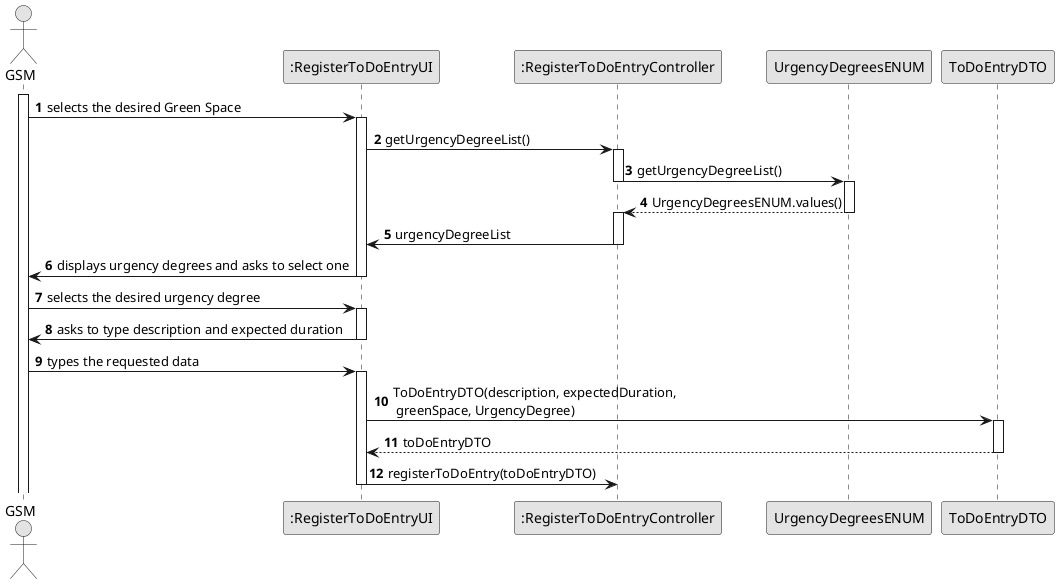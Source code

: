@startuml
skinparam monochrome true
skinparam packageStyle rectangle
skinparam shadowing false

autonumber

actor "GSM" as Employee
participant ":RegisterToDoEntryUI" as UI
participant ":RegisterToDoEntryController" as CTRL
participant "UrgencyDegreesENUM"
participant "ToDoEntryDTO"

activate Employee
Employee -> UI : selects the desired Green Space
activate UI

UI -> CTRL : getUrgencyDegreeList()
activate CTRL

CTRL -> UrgencyDegreesENUM : getUrgencyDegreeList()
deactivate CTRL
activate UrgencyDegreesENUM
UrgencyDegreesENUM --> CTRL : UrgencyDegreesENUM.values()
deactivate UrgencyDegreesENUM
activate CTRL
CTRL -> UI : urgencyDegreeList
deactivate CTRL

UI -> Employee : displays urgency degrees and asks to select one
deactivate UI

Employee -> UI : selects the desired urgency degree
activate UI
UI -> Employee: asks to type description and expected duration
deactivate UI

Employee -> UI : types the requested data
activate UI

UI -> "ToDoEntryDTO" : ToDoEntryDTO(description, expectedDuration,\n greenSpace, UrgencyDegree)
activate "ToDoEntryDTO"
UI <-- "ToDoEntryDTO" : toDoEntryDTO
deactivate "ToDoEntryDTO"

UI -> CTRL : registerToDoEntry(toDoEntryDTO)
deactivate UI

@enduml
